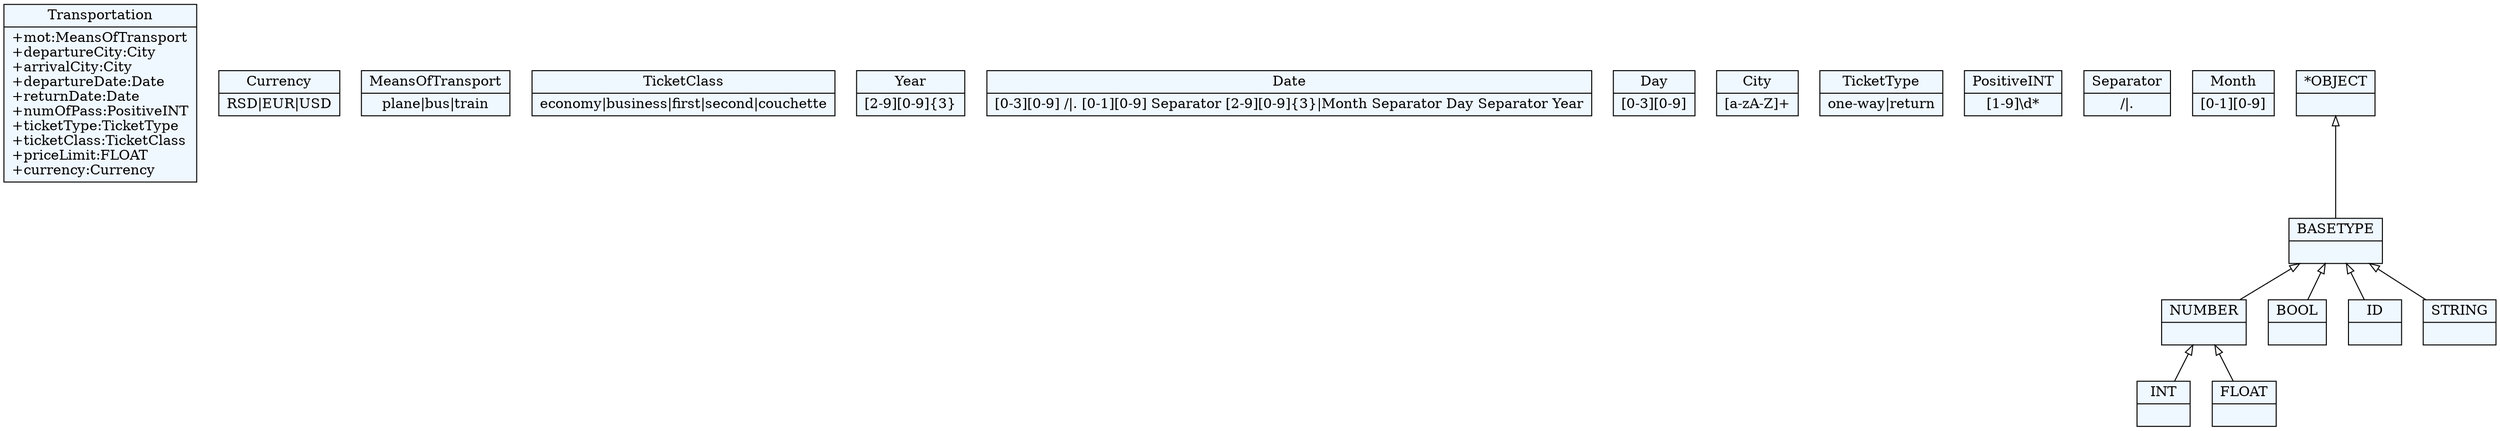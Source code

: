 
    digraph xtext {
    fontname = "Bitstream Vera Sans"
    fontsize = 8
    node[
        shape=record,
        style=filled,
        fillcolor=aliceblue
    ]
    nodesep = 0.3
    edge[dir=black,arrowtail=empty]


2024338329256[ label="{Transportation|+mot:MeansOfTransport\l+departureCity:City\l+arrivalCity:City\l+departureDate:Date\l+returnDate:Date\l+numOfPass:PositiveINT\l+ticketType:TicketType\l+ticketClass:TicketClass\l+priceLimit:FLOAT\l+currency:Currency\l}"]

2024338274504[ label="{Currency|RSD\|EUR\|USD}"]

2024338319816[ label="{MeansOfTransport|plane\|bus\|train}"]

2024338374568[ label="{TicketClass|economy\|business\|first\|second\|couchette}"]

2024338270728[ label="{Year|[2-9][0-9]\{3\}}"]

2024338259400[ label="{Date|[0-3][0-9] /\|. [0-1][0-9] Separator [2-9][0-9]\{3\}\|Month Separator Day Separator Year}"]

2024338253736[ label="{Day|[0-3][0-9]}"]

2024338323592[ label="{City|[a-zA-Z]+}"]

2024338371736[ label="{TicketType|one-way\|return}"]

2024338264120[ label="{PositiveINT|[1-9]\\d*}"]

2024338271672[ label="{Separator|/\|.}"]

2024338254680[ label="{Month|[0-1][0-9]}"]

2024338344360[ label="{BASETYPE|}"]
2024338344360 -> 2024338355688 [dir=back]
2024338344360 -> 2024338330200 [dir=back]
2024338344360 -> 2024338317928 [dir=back]
2024338344360 -> 2024338325480 [dir=back]

2024338325480[ label="{STRING|}"]

2024338340584[ label="{INT|}"]

2024338330200[ label="{BOOL|}"]

2024338334920[ label="{*OBJECT|}"]
2024338334920 -> 2024338344360 [dir=back]

2024338355688[ label="{NUMBER|}"]
2024338355688 -> 2024338333032 [dir=back]
2024338355688 -> 2024338340584 [dir=back]

2024338333032[ label="{FLOAT|}"]

2024338317928[ label="{ID|}"]


}
